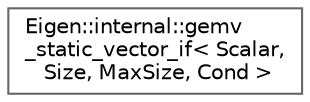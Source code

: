 digraph "类继承关系图"
{
 // LATEX_PDF_SIZE
  bgcolor="transparent";
  edge [fontname=Helvetica,fontsize=10,labelfontname=Helvetica,labelfontsize=10];
  node [fontname=Helvetica,fontsize=10,shape=box,height=0.2,width=0.4];
  rankdir="LR";
  Node0 [id="Node000000",label="Eigen::internal::gemv\l_static_vector_if\< Scalar,\l Size, MaxSize, Cond \>",height=0.2,width=0.4,color="grey40", fillcolor="white", style="filled",URL="$struct_eigen_1_1internal_1_1gemv__static__vector__if.html",tooltip=" "];
}
